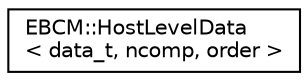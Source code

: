digraph "Graphical Class Hierarchy"
{
  edge [fontname="Helvetica",fontsize="10",labelfontname="Helvetica",labelfontsize="10"];
  node [fontname="Helvetica",fontsize="10",shape=record];
  rankdir="LR";
  Node0 [label="EBCM::HostLevelData\l\< data_t, ncomp, order \>",height=0.2,width=0.4,color="black", fillcolor="white", style="filled",URL="$classEBCM_1_1HostLevelData.html",tooltip="Simple structure to hold data on a level in an ebcm context. volume data only. "];
}
